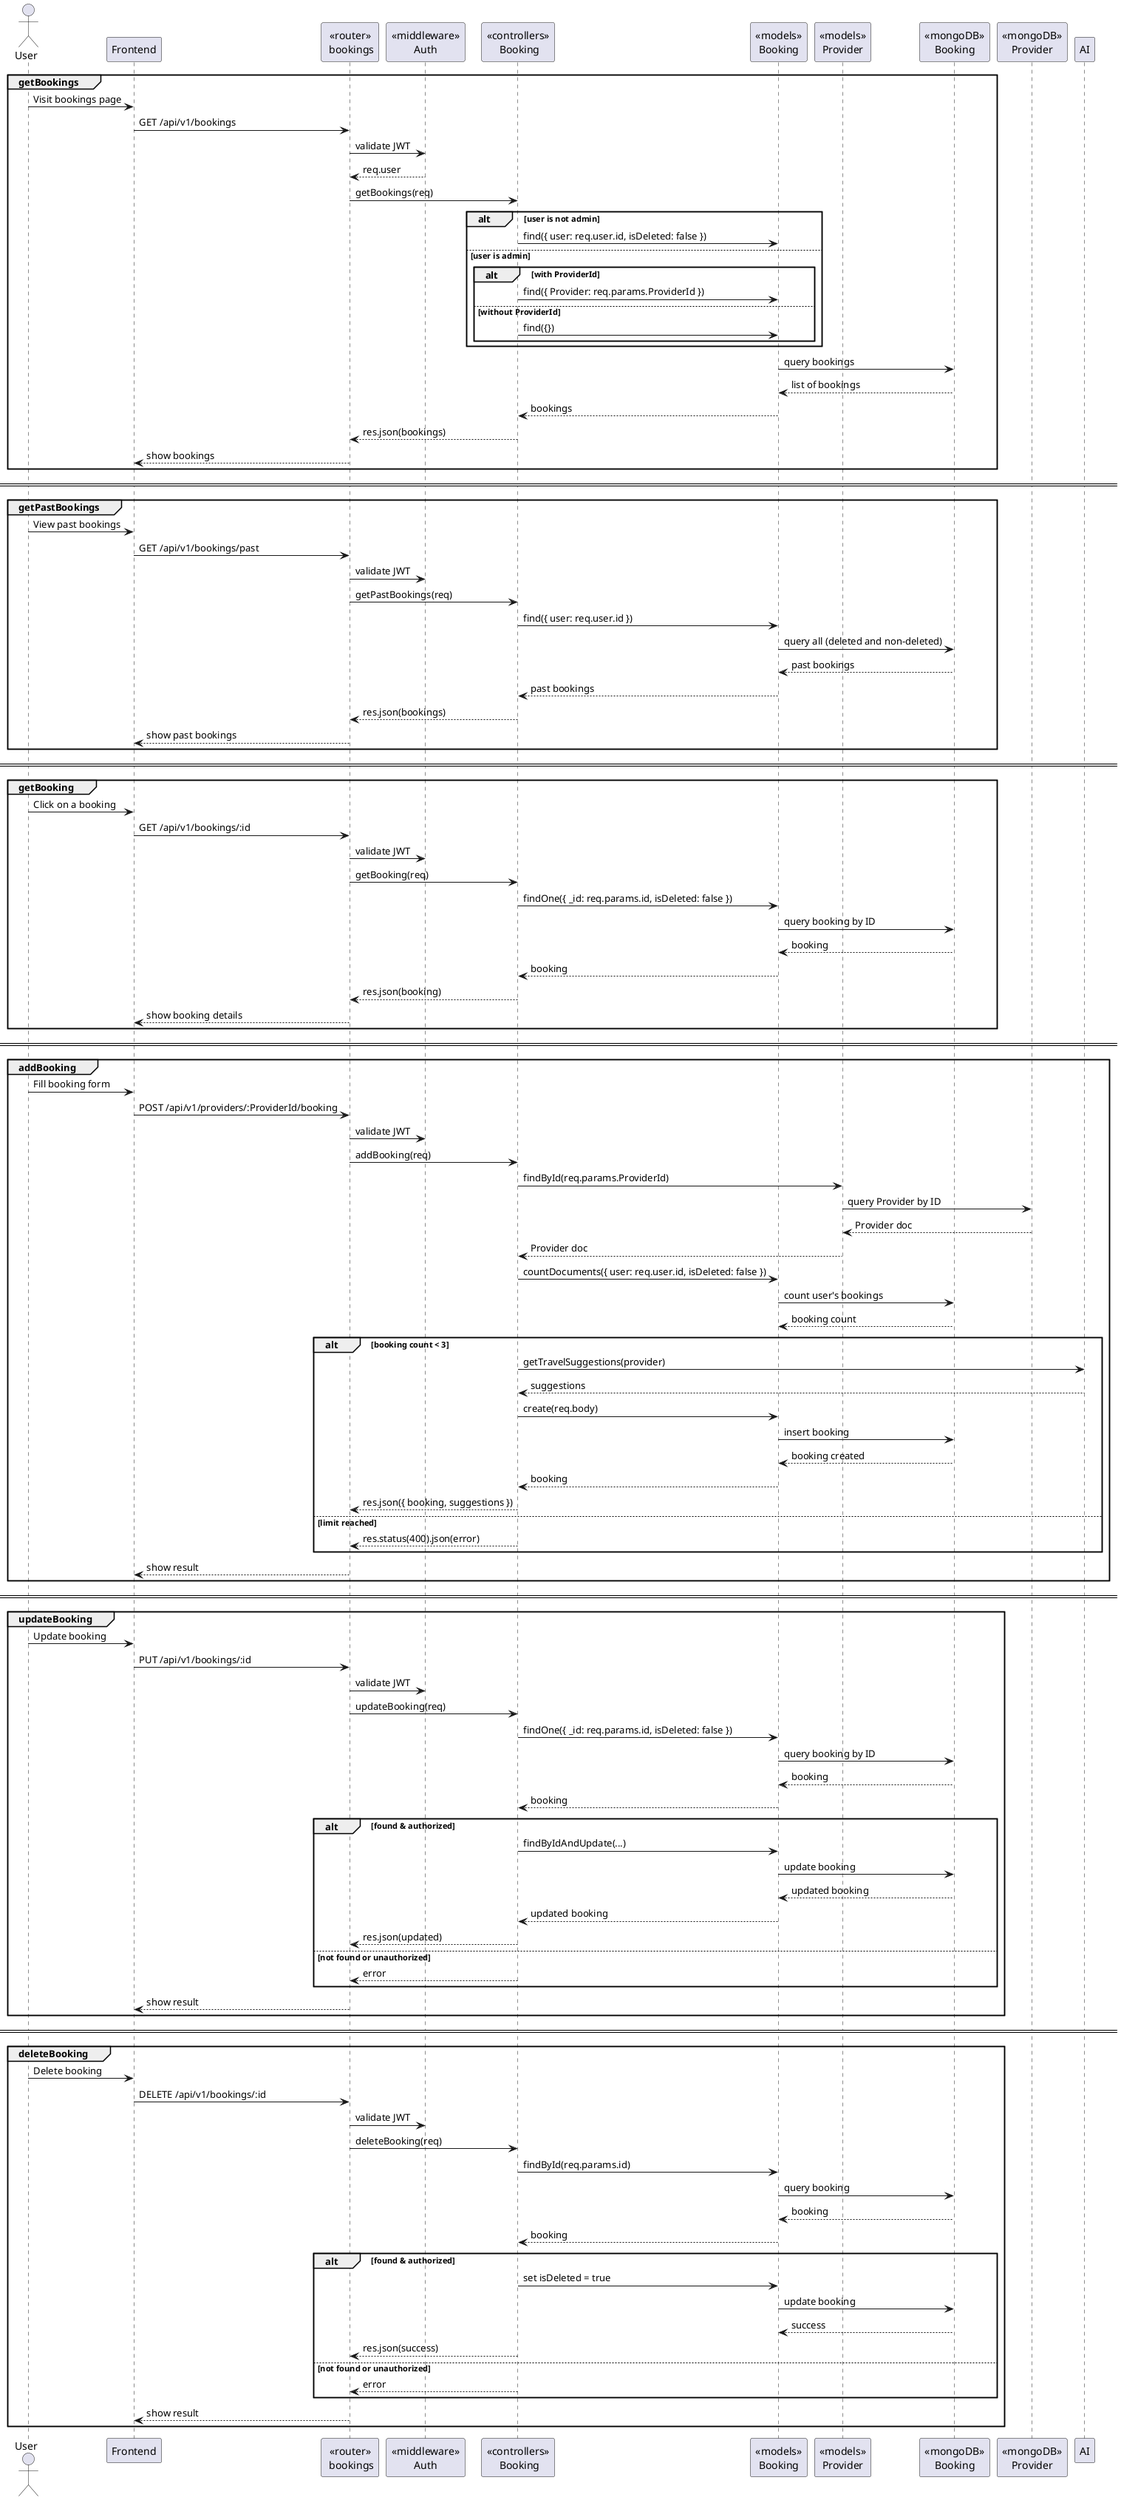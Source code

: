 @startuml booking
actor User
participant "Frontend"
participant "<<router>>\n bookings" as Router
participant "<<middleware>>\nAuth" as Auth
participant "<<controllers>>\n Booking" as Controller
participant "<<models>>\nBooking" as Booking
participant "<<models>>\nProvider" as Provider
participant "<<mongoDB>>\nBooking" as MongoDB_Booking
participant "<<mongoDB>>\nProvider" as MongoDB_Provider
participant "AI" as AI

group getBookings
User -> Frontend : Visit bookings page
Frontend -> Router : GET /api/v1/bookings
Router -> Auth : validate JWT
Auth --> Router : req.user
Router -> Controller : getBookings(req)

alt user is not admin
    Controller -> Booking : find({ user: req.user.id, isDeleted: false })
else user is admin
    alt with ProviderId
        Controller -> Booking : find({ Provider: req.params.ProviderId })
    else without ProviderId
        Controller -> Booking : find({})
    end
end

Booking -> MongoDB_Booking : query bookings
MongoDB_Booking --> Booking : list of bookings
Booking --> Controller : bookings
Controller --> Router : res.json(bookings)
Router --> Frontend : show bookings
end

== ==

group getPastBookings
User -> Frontend : View past bookings
Frontend -> Router : GET /api/v1/bookings/past
Router -> Auth : validate JWT
Router -> Controller : getPastBookings(req)
Controller -> Booking : find({ user: req.user.id })
Booking -> MongoDB_Booking : query all (deleted and non-deleted)
MongoDB_Booking --> Booking : past bookings
Booking --> Controller : past bookings
Controller --> Router : res.json(bookings)
Router --> Frontend : show past bookings
end

== ==

group getBooking
User -> Frontend : Click on a booking
Frontend -> Router : GET /api/v1/bookings/:id
Router -> Auth : validate JWT
Router -> Controller : getBooking(req)
Controller -> Booking : findOne({ _id: req.params.id, isDeleted: false })
Booking -> MongoDB_Booking : query booking by ID
MongoDB_Booking --> Booking : booking
Booking --> Controller : booking
Controller --> Router : res.json(booking)
Router --> Frontend : show booking details
end

== ==

group addBooking
User -> Frontend : Fill booking form
Frontend -> Router : POST /api/v1/providers/:ProviderId/booking
Router -> Auth : validate JWT
Router -> Controller : addBooking(req)

Controller -> Provider : findById(req.params.ProviderId)
Provider -> MongoDB_Provider : query Provider by ID
MongoDB_Provider --> Provider : Provider doc
Provider --> Controller : Provider doc

Controller -> Booking : countDocuments({ user: req.user.id, isDeleted: false })
Booking -> MongoDB_Booking : count user's bookings
MongoDB_Booking --> Booking : booking count

alt booking count < 3
    Controller -> AI : getTravelSuggestions(provider)
    AI --> Controller : suggestions

    Controller -> Booking : create(req.body)
    Booking -> MongoDB_Booking : insert booking
    MongoDB_Booking --> Booking : booking created
    Booking --> Controller : booking
    Controller --> Router : res.json({ booking, suggestions })
else limit reached
    Controller --> Router : res.status(400).json(error)
end

Router --> Frontend : show result
end

== ==

group updateBooking
User -> Frontend : Update booking
Frontend -> Router : PUT /api/v1/bookings/:id
Router -> Auth : validate JWT
Router -> Controller : updateBooking(req)

Controller -> Booking : findOne({ _id: req.params.id, isDeleted: false })
Booking -> MongoDB_Booking : query booking by ID
MongoDB_Booking --> Booking : booking
Booking --> Controller : booking

alt found & authorized
    Controller -> Booking : findByIdAndUpdate(...)
    Booking -> MongoDB_Booking : update booking
    MongoDB_Booking --> Booking : updated booking
    Booking --> Controller : updated booking
    Controller --> Router : res.json(updated)
else not found or unauthorized
    Controller --> Router : error
end
Router --> Frontend : show result
end

== ==

group deleteBooking
User -> Frontend : Delete booking
Frontend -> Router : DELETE /api/v1/bookings/:id
Router -> Auth : validate JWT
Router -> Controller : deleteBooking(req)

Controller -> Booking : findById(req.params.id)
Booking -> MongoDB_Booking : query booking
MongoDB_Booking --> Booking : booking
Booking --> Controller : booking

alt found & authorized
    Controller -> Booking : set isDeleted = true
    Booking -> MongoDB_Booking : update booking
    MongoDB_Booking --> Booking : success
    Controller --> Router : res.json(success)
else not found or unauthorized
    Controller --> Router : error
end
Router --> Frontend : show result
end
@enduml
